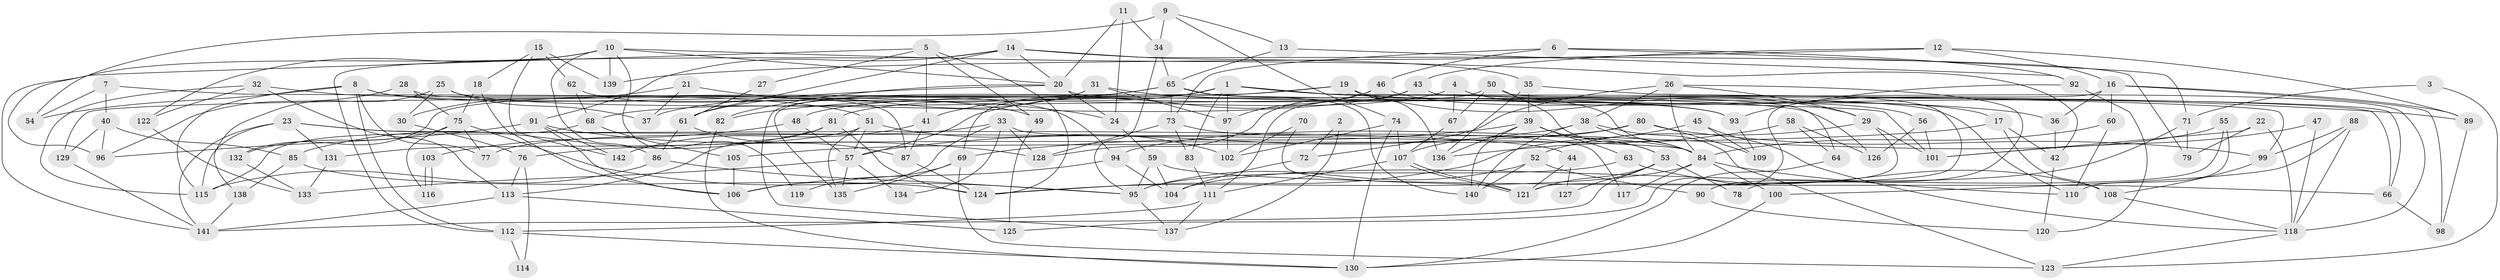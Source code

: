 // coarse degree distribution, {14: 0.010869565217391304, 2: 0.06521739130434782, 4: 0.20652173913043478, 9: 0.021739130434782608, 6: 0.13043478260869565, 3: 0.20652173913043478, 7: 0.11956521739130435, 11: 0.010869565217391304, 5: 0.20652173913043478, 8: 0.010869565217391304, 10: 0.010869565217391304}
// Generated by graph-tools (version 1.1) at 2025/52/02/27/25 19:52:05]
// undirected, 142 vertices, 284 edges
graph export_dot {
graph [start="1"]
  node [color=gray90,style=filled];
  1;
  2;
  3;
  4;
  5;
  6;
  7;
  8;
  9;
  10;
  11;
  12;
  13;
  14;
  15;
  16;
  17;
  18;
  19;
  20;
  21;
  22;
  23;
  24;
  25;
  26;
  27;
  28;
  29;
  30;
  31;
  32;
  33;
  34;
  35;
  36;
  37;
  38;
  39;
  40;
  41;
  42;
  43;
  44;
  45;
  46;
  47;
  48;
  49;
  50;
  51;
  52;
  53;
  54;
  55;
  56;
  57;
  58;
  59;
  60;
  61;
  62;
  63;
  64;
  65;
  66;
  67;
  68;
  69;
  70;
  71;
  72;
  73;
  74;
  75;
  76;
  77;
  78;
  79;
  80;
  81;
  82;
  83;
  84;
  85;
  86;
  87;
  88;
  89;
  90;
  91;
  92;
  93;
  94;
  95;
  96;
  97;
  98;
  99;
  100;
  101;
  102;
  103;
  104;
  105;
  106;
  107;
  108;
  109;
  110;
  111;
  112;
  113;
  114;
  115;
  116;
  117;
  118;
  119;
  120;
  121;
  122;
  123;
  124;
  125;
  126;
  127;
  128;
  129;
  130;
  131;
  132;
  133;
  134;
  135;
  136;
  137;
  138;
  139;
  140;
  141;
  142;
  1 -- 89;
  1 -- 83;
  1 -- 41;
  1 -- 66;
  1 -- 69;
  1 -- 84;
  1 -- 97;
  1 -- 132;
  2 -- 137;
  2 -- 72;
  3 -- 71;
  3 -- 123;
  4 -- 90;
  4 -- 81;
  4 -- 17;
  4 -- 67;
  5 -- 124;
  5 -- 141;
  5 -- 27;
  5 -- 41;
  5 -- 49;
  6 -- 73;
  6 -- 71;
  6 -- 46;
  6 -- 92;
  7 -- 54;
  7 -- 40;
  7 -- 101;
  8 -- 93;
  8 -- 115;
  8 -- 49;
  8 -- 54;
  8 -- 77;
  8 -- 112;
  9 -- 74;
  9 -- 34;
  9 -- 13;
  9 -- 54;
  10 -- 122;
  10 -- 20;
  10 -- 42;
  10 -- 86;
  10 -- 96;
  10 -- 119;
  10 -- 139;
  11 -- 24;
  11 -- 20;
  11 -- 34;
  12 -- 16;
  12 -- 43;
  12 -- 89;
  12 -- 139;
  13 -- 65;
  13 -- 92;
  14 -- 91;
  14 -- 112;
  14 -- 20;
  14 -- 35;
  14 -- 61;
  14 -- 79;
  15 -- 142;
  15 -- 139;
  15 -- 18;
  15 -- 62;
  16 -- 125;
  16 -- 60;
  16 -- 36;
  16 -- 89;
  16 -- 98;
  17 -- 42;
  17 -- 76;
  17 -- 108;
  18 -- 75;
  18 -- 106;
  19 -- 64;
  19 -- 129;
  19 -- 29;
  19 -- 48;
  19 -- 136;
  20 -- 82;
  20 -- 24;
  20 -- 37;
  20 -- 110;
  21 -- 37;
  21 -- 30;
  21 -- 24;
  22 -- 118;
  22 -- 101;
  22 -- 79;
  23 -- 131;
  23 -- 84;
  23 -- 44;
  23 -- 115;
  23 -- 141;
  24 -- 59;
  25 -- 93;
  25 -- 138;
  25 -- 30;
  25 -- 37;
  26 -- 29;
  26 -- 84;
  26 -- 38;
  26 -- 72;
  26 -- 90;
  27 -- 61;
  28 -- 75;
  28 -- 87;
  28 -- 96;
  29 -- 52;
  29 -- 101;
  29 -- 121;
  30 -- 76;
  31 -- 61;
  31 -- 97;
  31 -- 36;
  31 -- 137;
  32 -- 115;
  32 -- 51;
  32 -- 113;
  32 -- 122;
  33 -- 128;
  33 -- 106;
  33 -- 77;
  33 -- 117;
  33 -- 134;
  34 -- 65;
  34 -- 95;
  35 -- 39;
  35 -- 99;
  35 -- 136;
  36 -- 42;
  38 -- 140;
  38 -- 57;
  38 -- 84;
  38 -- 123;
  39 -- 69;
  39 -- 136;
  39 -- 53;
  39 -- 63;
  39 -- 140;
  40 -- 96;
  40 -- 85;
  40 -- 129;
  41 -- 87;
  41 -- 142;
  42 -- 120;
  43 -- 66;
  43 -- 128;
  43 -- 68;
  44 -- 121;
  44 -- 127;
  45 -- 124;
  45 -- 118;
  45 -- 109;
  46 -- 57;
  46 -- 56;
  46 -- 97;
  47 -- 118;
  47 -- 101;
  48 -- 57;
  48 -- 103;
  49 -- 125;
  50 -- 53;
  50 -- 111;
  50 -- 67;
  50 -- 118;
  51 -- 57;
  51 -- 102;
  51 -- 131;
  51 -- 135;
  52 -- 95;
  52 -- 90;
  52 -- 140;
  53 -- 121;
  53 -- 78;
  53 -- 127;
  53 -- 141;
  55 -- 94;
  55 -- 110;
  55 -- 78;
  56 -- 101;
  56 -- 126;
  57 -- 135;
  57 -- 133;
  57 -- 134;
  58 -- 126;
  58 -- 136;
  58 -- 64;
  59 -- 66;
  59 -- 95;
  59 -- 104;
  60 -- 110;
  60 -- 84;
  61 -- 86;
  61 -- 87;
  62 -- 68;
  62 -- 94;
  63 -- 95;
  63 -- 108;
  64 -- 130;
  65 -- 140;
  65 -- 135;
  65 -- 73;
  65 -- 82;
  65 -- 126;
  66 -- 98;
  67 -- 107;
  68 -- 115;
  68 -- 105;
  69 -- 123;
  69 -- 119;
  69 -- 135;
  70 -- 102;
  70 -- 121;
  71 -- 79;
  71 -- 104;
  72 -- 104;
  73 -- 84;
  73 -- 83;
  73 -- 128;
  74 -- 130;
  74 -- 107;
  74 -- 102;
  75 -- 95;
  75 -- 77;
  75 -- 116;
  75 -- 132;
  76 -- 113;
  76 -- 114;
  80 -- 107;
  80 -- 99;
  80 -- 105;
  80 -- 109;
  81 -- 124;
  81 -- 113;
  81 -- 85;
  82 -- 130;
  83 -- 111;
  84 -- 100;
  84 -- 110;
  84 -- 117;
  84 -- 124;
  85 -- 124;
  85 -- 138;
  86 -- 95;
  86 -- 115;
  87 -- 124;
  88 -- 118;
  88 -- 99;
  88 -- 100;
  89 -- 98;
  90 -- 120;
  91 -- 96;
  91 -- 106;
  91 -- 128;
  91 -- 142;
  92 -- 93;
  92 -- 120;
  93 -- 109;
  94 -- 106;
  94 -- 104;
  95 -- 137;
  97 -- 102;
  99 -- 108;
  100 -- 130;
  103 -- 116;
  103 -- 116;
  105 -- 106;
  107 -- 121;
  107 -- 121;
  107 -- 111;
  108 -- 118;
  111 -- 137;
  111 -- 112;
  112 -- 114;
  112 -- 130;
  113 -- 141;
  113 -- 125;
  118 -- 123;
  122 -- 133;
  129 -- 141;
  131 -- 133;
  132 -- 133;
  138 -- 141;
}
